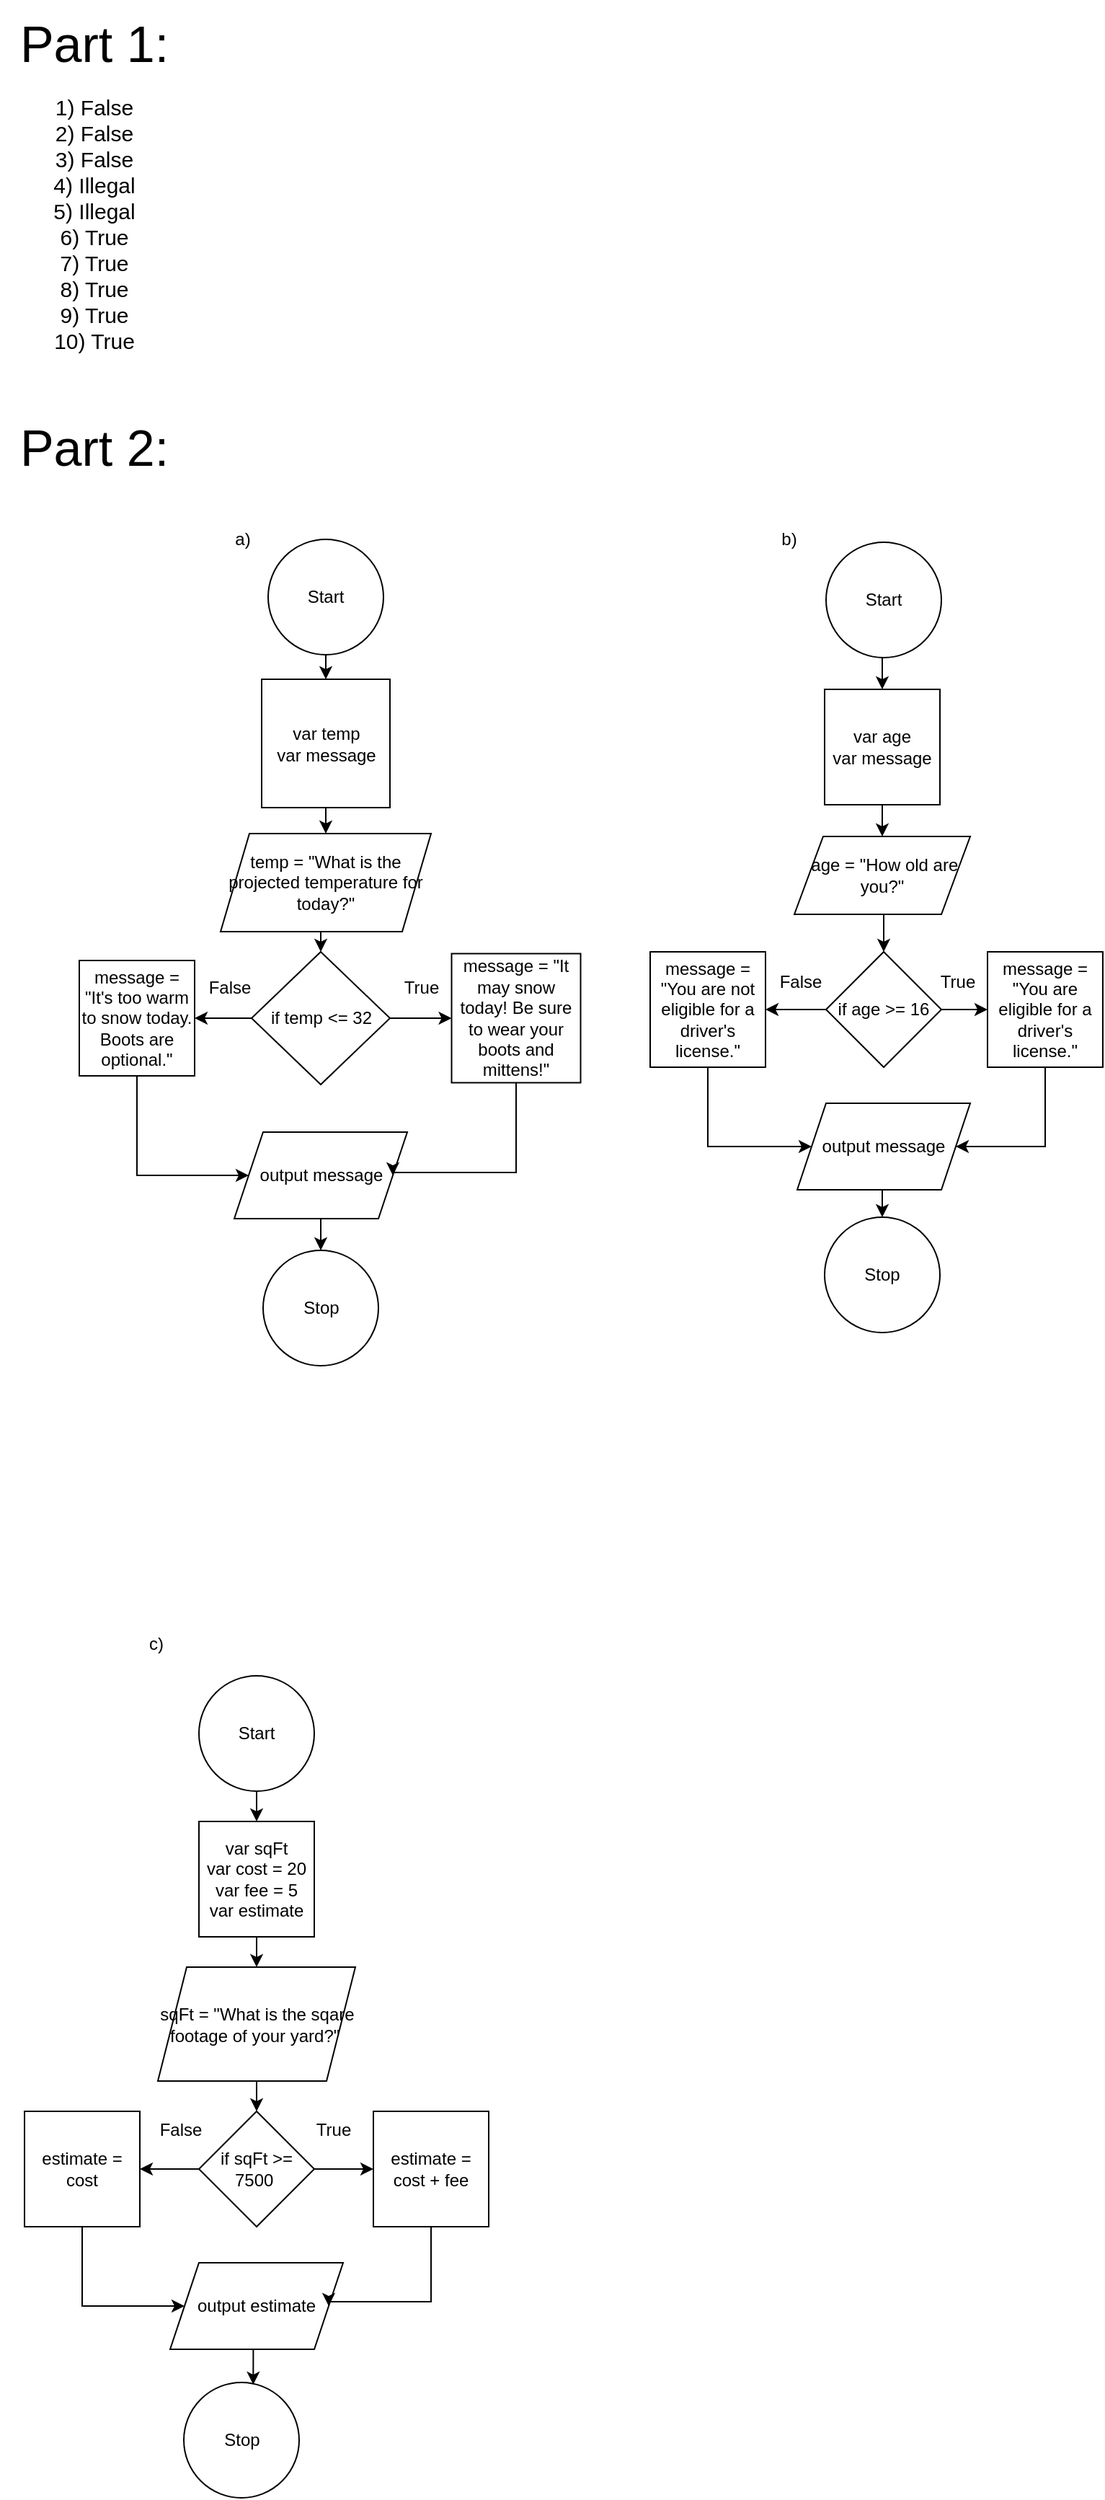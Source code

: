 <mxfile version="24.7.8">
  <diagram name="Page-1" id="uubvkQ-EZH9i1Xo36w5T">
    <mxGraphModel dx="985" dy="472" grid="0" gridSize="10" guides="1" tooltips="1" connect="1" arrows="1" fold="1" page="1" pageScale="1" pageWidth="850" pageHeight="1100" math="0" shadow="0">
      <root>
        <mxCell id="0" />
        <mxCell id="1" parent="0" />
        <mxCell id="OTOWTnrWBPmuxcwwUDZx-1" value="&lt;font style=&quot;font-size: 15px;&quot;&gt;1) False&lt;/font&gt;&lt;div style=&quot;font-size: 15px;&quot;&gt;&lt;font style=&quot;font-size: 15px;&quot;&gt;2) False&lt;/font&gt;&lt;/div&gt;&lt;div style=&quot;font-size: 15px;&quot;&gt;&lt;font style=&quot;font-size: 15px;&quot;&gt;3) False&lt;/font&gt;&lt;/div&gt;&lt;div style=&quot;font-size: 15px;&quot;&gt;&lt;font style=&quot;font-size: 15px;&quot;&gt;4) Illegal&lt;/font&gt;&lt;/div&gt;&lt;div style=&quot;font-size: 15px;&quot;&gt;&lt;font style=&quot;font-size: 15px;&quot;&gt;5) Illegal&lt;/font&gt;&lt;/div&gt;&lt;div style=&quot;font-size: 15px;&quot;&gt;&lt;font style=&quot;font-size: 15px;&quot;&gt;6) True&lt;/font&gt;&lt;/div&gt;&lt;div style=&quot;font-size: 15px;&quot;&gt;&lt;font style=&quot;font-size: 15px;&quot;&gt;7) True&lt;/font&gt;&lt;/div&gt;&lt;div style=&quot;font-size: 15px;&quot;&gt;&lt;font style=&quot;font-size: 15px;&quot;&gt;8) True&lt;/font&gt;&lt;/div&gt;&lt;div style=&quot;font-size: 15px;&quot;&gt;&lt;font style=&quot;font-size: 15px;&quot;&gt;9) True&lt;/font&gt;&lt;/div&gt;&lt;div style=&quot;font-size: 15px;&quot;&gt;&lt;font style=&quot;font-size: 15px;&quot;&gt;10) True&lt;/font&gt;&lt;/div&gt;" style="text;html=1;align=center;verticalAlign=middle;resizable=0;points=[];autosize=1;strokeColor=none;fillColor=none;" vertex="1" parent="1">
          <mxGeometry x="40" y="60" width="80" height="190" as="geometry" />
        </mxCell>
        <mxCell id="OTOWTnrWBPmuxcwwUDZx-2" value="&lt;font style=&quot;font-size: 35px;&quot;&gt;Part 1:&lt;/font&gt;" style="text;html=1;align=center;verticalAlign=middle;resizable=0;points=[];autosize=1;strokeColor=none;fillColor=none;" vertex="1" parent="1">
          <mxGeometry x="15" width="130" height="60" as="geometry" />
        </mxCell>
        <mxCell id="OTOWTnrWBPmuxcwwUDZx-3" value="&lt;font style=&quot;font-size: 35px;&quot;&gt;Part 2:&lt;/font&gt;" style="text;html=1;align=center;verticalAlign=middle;resizable=0;points=[];autosize=1;strokeColor=none;fillColor=none;" vertex="1" parent="1">
          <mxGeometry x="15" y="280" width="130" height="60" as="geometry" />
        </mxCell>
        <mxCell id="OTOWTnrWBPmuxcwwUDZx-8" style="edgeStyle=orthogonalEdgeStyle;rounded=0;orthogonalLoop=1;jettySize=auto;html=1;exitX=0.5;exitY=1;exitDx=0;exitDy=0;entryX=0.5;entryY=0;entryDx=0;entryDy=0;" edge="1" parent="1" source="OTOWTnrWBPmuxcwwUDZx-4" target="OTOWTnrWBPmuxcwwUDZx-5">
          <mxGeometry relative="1" as="geometry" />
        </mxCell>
        <mxCell id="OTOWTnrWBPmuxcwwUDZx-4" value="Start" style="ellipse;whiteSpace=wrap;html=1;aspect=fixed;fillColor=none;" vertex="1" parent="1">
          <mxGeometry x="201" y="374" width="80" height="80" as="geometry" />
        </mxCell>
        <mxCell id="OTOWTnrWBPmuxcwwUDZx-54" style="edgeStyle=orthogonalEdgeStyle;rounded=0;orthogonalLoop=1;jettySize=auto;html=1;exitX=0.5;exitY=1;exitDx=0;exitDy=0;entryX=0.5;entryY=0;entryDx=0;entryDy=0;" edge="1" parent="1" source="OTOWTnrWBPmuxcwwUDZx-5" target="OTOWTnrWBPmuxcwwUDZx-53">
          <mxGeometry relative="1" as="geometry" />
        </mxCell>
        <mxCell id="OTOWTnrWBPmuxcwwUDZx-5" value="var temp&lt;div&gt;var message&lt;/div&gt;" style="whiteSpace=wrap;html=1;aspect=fixed;fillColor=none;labelBackgroundColor=none;" vertex="1" parent="1">
          <mxGeometry x="196.5" y="471" width="89" height="89" as="geometry" />
        </mxCell>
        <mxCell id="OTOWTnrWBPmuxcwwUDZx-62" style="edgeStyle=orthogonalEdgeStyle;rounded=0;orthogonalLoop=1;jettySize=auto;html=1;exitX=0;exitY=0.5;exitDx=0;exitDy=0;entryX=1;entryY=0.5;entryDx=0;entryDy=0;" edge="1" parent="1" source="OTOWTnrWBPmuxcwwUDZx-6" target="OTOWTnrWBPmuxcwwUDZx-11">
          <mxGeometry relative="1" as="geometry" />
        </mxCell>
        <mxCell id="OTOWTnrWBPmuxcwwUDZx-63" style="edgeStyle=orthogonalEdgeStyle;rounded=0;orthogonalLoop=1;jettySize=auto;html=1;exitX=1;exitY=0.5;exitDx=0;exitDy=0;entryX=0;entryY=0.5;entryDx=0;entryDy=0;" edge="1" parent="1" source="OTOWTnrWBPmuxcwwUDZx-6" target="OTOWTnrWBPmuxcwwUDZx-12">
          <mxGeometry relative="1" as="geometry" />
        </mxCell>
        <mxCell id="OTOWTnrWBPmuxcwwUDZx-6" value="if temp &amp;lt;= 32" style="rhombus;whiteSpace=wrap;html=1;fillColor=none;" vertex="1" parent="1">
          <mxGeometry x="189.5" y="660" width="96" height="92" as="geometry" />
        </mxCell>
        <mxCell id="OTOWTnrWBPmuxcwwUDZx-65" style="edgeStyle=orthogonalEdgeStyle;rounded=0;orthogonalLoop=1;jettySize=auto;html=1;exitX=0.5;exitY=1;exitDx=0;exitDy=0;entryX=0;entryY=0.5;entryDx=0;entryDy=0;" edge="1" parent="1" source="OTOWTnrWBPmuxcwwUDZx-11" target="OTOWTnrWBPmuxcwwUDZx-15">
          <mxGeometry relative="1" as="geometry">
            <mxPoint x="110" y="823.447" as="targetPoint" />
            <Array as="points">
              <mxPoint x="110" y="815" />
            </Array>
          </mxGeometry>
        </mxCell>
        <mxCell id="OTOWTnrWBPmuxcwwUDZx-11" value="message = &quot;It&#39;s too warm to snow today. Boots are optional.&quot;" style="whiteSpace=wrap;html=1;aspect=fixed;fillColor=none;" vertex="1" parent="1">
          <mxGeometry x="70" y="666" width="80" height="80" as="geometry" />
        </mxCell>
        <mxCell id="OTOWTnrWBPmuxcwwUDZx-66" style="edgeStyle=orthogonalEdgeStyle;rounded=0;orthogonalLoop=1;jettySize=auto;html=1;exitX=0.5;exitY=1;exitDx=0;exitDy=0;entryX=1;entryY=0.5;entryDx=0;entryDy=0;" edge="1" parent="1" source="OTOWTnrWBPmuxcwwUDZx-12" target="OTOWTnrWBPmuxcwwUDZx-15">
          <mxGeometry relative="1" as="geometry">
            <Array as="points">
              <mxPoint x="373" y="813" />
              <mxPoint x="288" y="813" />
            </Array>
          </mxGeometry>
        </mxCell>
        <mxCell id="OTOWTnrWBPmuxcwwUDZx-12" value="message = &quot;It may snow today! Be sure to wear your boots and mittens!&quot;" style="whiteSpace=wrap;html=1;aspect=fixed;fillColor=none;" vertex="1" parent="1">
          <mxGeometry x="328.25" y="661.25" width="89.5" height="89.5" as="geometry" />
        </mxCell>
        <mxCell id="OTOWTnrWBPmuxcwwUDZx-67" style="edgeStyle=orthogonalEdgeStyle;rounded=0;orthogonalLoop=1;jettySize=auto;html=1;exitX=0.5;exitY=1;exitDx=0;exitDy=0;" edge="1" parent="1" source="OTOWTnrWBPmuxcwwUDZx-15" target="OTOWTnrWBPmuxcwwUDZx-16">
          <mxGeometry relative="1" as="geometry" />
        </mxCell>
        <mxCell id="OTOWTnrWBPmuxcwwUDZx-15" value="output message" style="shape=parallelogram;perimeter=parallelogramPerimeter;whiteSpace=wrap;html=1;fixedSize=1;fillColor=none;" vertex="1" parent="1">
          <mxGeometry x="177.5" y="785" width="120" height="60" as="geometry" />
        </mxCell>
        <mxCell id="OTOWTnrWBPmuxcwwUDZx-16" value="Stop" style="ellipse;whiteSpace=wrap;html=1;aspect=fixed;fillColor=none;" vertex="1" parent="1">
          <mxGeometry x="197.5" y="867" width="80" height="80" as="geometry" />
        </mxCell>
        <mxCell id="OTOWTnrWBPmuxcwwUDZx-20" value="False" style="text;html=1;align=center;verticalAlign=middle;resizable=0;points=[];autosize=1;strokeColor=none;fillColor=none;" vertex="1" parent="1">
          <mxGeometry x="150" y="672" width="47" height="26" as="geometry" />
        </mxCell>
        <mxCell id="OTOWTnrWBPmuxcwwUDZx-21" value="True" style="text;html=1;align=center;verticalAlign=middle;resizable=0;points=[];autosize=1;strokeColor=none;fillColor=none;" vertex="1" parent="1">
          <mxGeometry x="285.5" y="672" width="42" height="26" as="geometry" />
        </mxCell>
        <mxCell id="OTOWTnrWBPmuxcwwUDZx-23" value="a)" style="text;html=1;align=center;verticalAlign=middle;resizable=0;points=[];autosize=1;strokeColor=none;fillColor=none;" vertex="1" parent="1">
          <mxGeometry x="168" y="361" width="29" height="26" as="geometry" />
        </mxCell>
        <mxCell id="OTOWTnrWBPmuxcwwUDZx-34" style="edgeStyle=orthogonalEdgeStyle;rounded=0;orthogonalLoop=1;jettySize=auto;html=1;exitX=0.5;exitY=1;exitDx=0;exitDy=0;entryX=0.5;entryY=0;entryDx=0;entryDy=0;" edge="1" parent="1" source="OTOWTnrWBPmuxcwwUDZx-25" target="OTOWTnrWBPmuxcwwUDZx-27">
          <mxGeometry relative="1" as="geometry" />
        </mxCell>
        <mxCell id="OTOWTnrWBPmuxcwwUDZx-25" value="Start" style="ellipse;whiteSpace=wrap;html=1;aspect=fixed;fillColor=none;" vertex="1" parent="1">
          <mxGeometry x="588" y="376" width="80" height="80" as="geometry" />
        </mxCell>
        <mxCell id="OTOWTnrWBPmuxcwwUDZx-26" value="b)" style="text;html=1;align=center;verticalAlign=middle;resizable=0;points=[];autosize=1;strokeColor=none;fillColor=none;" vertex="1" parent="1">
          <mxGeometry x="547" y="361" width="29" height="26" as="geometry" />
        </mxCell>
        <mxCell id="OTOWTnrWBPmuxcwwUDZx-51" style="edgeStyle=orthogonalEdgeStyle;rounded=0;orthogonalLoop=1;jettySize=auto;html=1;exitX=0.5;exitY=1;exitDx=0;exitDy=0;entryX=0.5;entryY=0;entryDx=0;entryDy=0;" edge="1" parent="1" source="OTOWTnrWBPmuxcwwUDZx-27" target="OTOWTnrWBPmuxcwwUDZx-50">
          <mxGeometry relative="1" as="geometry" />
        </mxCell>
        <mxCell id="OTOWTnrWBPmuxcwwUDZx-27" value="var age&lt;div&gt;var message&lt;/div&gt;" style="whiteSpace=wrap;html=1;aspect=fixed;fillColor=none;" vertex="1" parent="1">
          <mxGeometry x="587" y="478" width="80" height="80" as="geometry" />
        </mxCell>
        <mxCell id="OTOWTnrWBPmuxcwwUDZx-37" style="edgeStyle=orthogonalEdgeStyle;rounded=0;orthogonalLoop=1;jettySize=auto;html=1;exitX=1;exitY=0.5;exitDx=0;exitDy=0;" edge="1" parent="1" source="OTOWTnrWBPmuxcwwUDZx-28" target="OTOWTnrWBPmuxcwwUDZx-30">
          <mxGeometry relative="1" as="geometry" />
        </mxCell>
        <mxCell id="OTOWTnrWBPmuxcwwUDZx-70" style="edgeStyle=orthogonalEdgeStyle;rounded=0;orthogonalLoop=1;jettySize=auto;html=1;exitX=0;exitY=0.5;exitDx=0;exitDy=0;entryX=1;entryY=0.5;entryDx=0;entryDy=0;" edge="1" parent="1" source="OTOWTnrWBPmuxcwwUDZx-28" target="OTOWTnrWBPmuxcwwUDZx-31">
          <mxGeometry relative="1" as="geometry" />
        </mxCell>
        <mxCell id="OTOWTnrWBPmuxcwwUDZx-28" value="if age &amp;gt;= 16" style="rhombus;whiteSpace=wrap;html=1;fillColor=none;" vertex="1" parent="1">
          <mxGeometry x="588" y="660" width="80" height="80" as="geometry" />
        </mxCell>
        <mxCell id="OTOWTnrWBPmuxcwwUDZx-72" style="edgeStyle=orthogonalEdgeStyle;rounded=0;orthogonalLoop=1;jettySize=auto;html=1;exitX=0.5;exitY=1;exitDx=0;exitDy=0;entryX=1;entryY=0.5;entryDx=0;entryDy=0;" edge="1" parent="1" source="OTOWTnrWBPmuxcwwUDZx-30" target="OTOWTnrWBPmuxcwwUDZx-32">
          <mxGeometry relative="1" as="geometry">
            <Array as="points">
              <mxPoint x="740" y="795" />
            </Array>
          </mxGeometry>
        </mxCell>
        <mxCell id="OTOWTnrWBPmuxcwwUDZx-30" value="message = &quot;You are eligible for a driver&#39;s license.&quot;" style="whiteSpace=wrap;html=1;aspect=fixed;fillColor=none;" vertex="1" parent="1">
          <mxGeometry x="700" y="660" width="80" height="80" as="geometry" />
        </mxCell>
        <mxCell id="OTOWTnrWBPmuxcwwUDZx-71" style="edgeStyle=orthogonalEdgeStyle;rounded=0;orthogonalLoop=1;jettySize=auto;html=1;exitX=0.5;exitY=1;exitDx=0;exitDy=0;entryX=0;entryY=0.5;entryDx=0;entryDy=0;" edge="1" parent="1" source="OTOWTnrWBPmuxcwwUDZx-31" target="OTOWTnrWBPmuxcwwUDZx-32">
          <mxGeometry relative="1" as="geometry">
            <Array as="points">
              <mxPoint x="506" y="795" />
            </Array>
          </mxGeometry>
        </mxCell>
        <mxCell id="OTOWTnrWBPmuxcwwUDZx-31" value="message = &quot;You are not eligible for a driver&#39;s license.&quot;" style="whiteSpace=wrap;html=1;aspect=fixed;fillColor=none;" vertex="1" parent="1">
          <mxGeometry x="466" y="660" width="80" height="80" as="geometry" />
        </mxCell>
        <mxCell id="OTOWTnrWBPmuxcwwUDZx-73" style="edgeStyle=orthogonalEdgeStyle;rounded=0;orthogonalLoop=1;jettySize=auto;html=1;exitX=0.5;exitY=1;exitDx=0;exitDy=0;entryX=0.5;entryY=0;entryDx=0;entryDy=0;" edge="1" parent="1" source="OTOWTnrWBPmuxcwwUDZx-32" target="OTOWTnrWBPmuxcwwUDZx-33">
          <mxGeometry relative="1" as="geometry" />
        </mxCell>
        <mxCell id="OTOWTnrWBPmuxcwwUDZx-32" value="output message" style="shape=parallelogram;perimeter=parallelogramPerimeter;whiteSpace=wrap;html=1;fixedSize=1;fillColor=none;" vertex="1" parent="1">
          <mxGeometry x="568" y="765" width="120" height="60" as="geometry" />
        </mxCell>
        <mxCell id="OTOWTnrWBPmuxcwwUDZx-33" value="Stop" style="ellipse;whiteSpace=wrap;html=1;aspect=fixed;fillColor=none;" vertex="1" parent="1">
          <mxGeometry x="587" y="844" width="80" height="80" as="geometry" />
        </mxCell>
        <mxCell id="OTOWTnrWBPmuxcwwUDZx-42" value="True" style="text;html=1;align=center;verticalAlign=middle;resizable=0;points=[];autosize=1;strokeColor=none;fillColor=none;" vertex="1" parent="1">
          <mxGeometry x="658" y="668" width="42" height="26" as="geometry" />
        </mxCell>
        <mxCell id="OTOWTnrWBPmuxcwwUDZx-44" value="False" style="text;html=1;align=center;verticalAlign=middle;resizable=0;points=[];autosize=1;strokeColor=none;fillColor=none;" vertex="1" parent="1">
          <mxGeometry x="546" y="668" width="47" height="26" as="geometry" />
        </mxCell>
        <mxCell id="OTOWTnrWBPmuxcwwUDZx-80" style="edgeStyle=orthogonalEdgeStyle;rounded=0;orthogonalLoop=1;jettySize=auto;html=1;exitX=0.5;exitY=1;exitDx=0;exitDy=0;entryX=0.5;entryY=0;entryDx=0;entryDy=0;" edge="1" parent="1" source="OTOWTnrWBPmuxcwwUDZx-45" target="OTOWTnrWBPmuxcwwUDZx-47">
          <mxGeometry relative="1" as="geometry" />
        </mxCell>
        <mxCell id="OTOWTnrWBPmuxcwwUDZx-45" value="Start" style="ellipse;whiteSpace=wrap;html=1;aspect=fixed;fillColor=none;" vertex="1" parent="1">
          <mxGeometry x="153" y="1162" width="80" height="80" as="geometry" />
        </mxCell>
        <mxCell id="OTOWTnrWBPmuxcwwUDZx-46" value="c)" style="text;html=1;align=center;verticalAlign=middle;resizable=0;points=[];autosize=1;strokeColor=none;fillColor=none;" vertex="1" parent="1">
          <mxGeometry x="109" y="1127" width="28" height="26" as="geometry" />
        </mxCell>
        <mxCell id="OTOWTnrWBPmuxcwwUDZx-81" style="edgeStyle=orthogonalEdgeStyle;rounded=0;orthogonalLoop=1;jettySize=auto;html=1;exitX=0.5;exitY=1;exitDx=0;exitDy=0;entryX=0.5;entryY=0;entryDx=0;entryDy=0;" edge="1" parent="1" source="OTOWTnrWBPmuxcwwUDZx-47" target="OTOWTnrWBPmuxcwwUDZx-49">
          <mxGeometry relative="1" as="geometry" />
        </mxCell>
        <mxCell id="OTOWTnrWBPmuxcwwUDZx-47" value="var sqFt&lt;div&gt;var cost = 20&lt;/div&gt;&lt;div&gt;var fee = 5&lt;/div&gt;&lt;div&gt;var estimate&lt;/div&gt;" style="whiteSpace=wrap;html=1;aspect=fixed;fillColor=none;" vertex="1" parent="1">
          <mxGeometry x="153" y="1263" width="80" height="80" as="geometry" />
        </mxCell>
        <mxCell id="OTOWTnrWBPmuxcwwUDZx-74" style="edgeStyle=orthogonalEdgeStyle;rounded=0;orthogonalLoop=1;jettySize=auto;html=1;exitX=1;exitY=0.5;exitDx=0;exitDy=0;entryX=0;entryY=0.5;entryDx=0;entryDy=0;" edge="1" parent="1" source="OTOWTnrWBPmuxcwwUDZx-48" target="OTOWTnrWBPmuxcwwUDZx-57">
          <mxGeometry relative="1" as="geometry" />
        </mxCell>
        <mxCell id="OTOWTnrWBPmuxcwwUDZx-75" style="edgeStyle=orthogonalEdgeStyle;rounded=0;orthogonalLoop=1;jettySize=auto;html=1;exitX=0;exitY=0.5;exitDx=0;exitDy=0;entryX=1;entryY=0.5;entryDx=0;entryDy=0;" edge="1" parent="1" source="OTOWTnrWBPmuxcwwUDZx-48" target="OTOWTnrWBPmuxcwwUDZx-59">
          <mxGeometry relative="1" as="geometry" />
        </mxCell>
        <mxCell id="OTOWTnrWBPmuxcwwUDZx-48" value="if sqFt &amp;gt;= 7500&amp;nbsp;" style="rhombus;whiteSpace=wrap;html=1;fillColor=none;" vertex="1" parent="1">
          <mxGeometry x="153" y="1464" width="80" height="80" as="geometry" />
        </mxCell>
        <mxCell id="OTOWTnrWBPmuxcwwUDZx-82" style="edgeStyle=orthogonalEdgeStyle;rounded=0;orthogonalLoop=1;jettySize=auto;html=1;exitX=0.5;exitY=1;exitDx=0;exitDy=0;entryX=0.5;entryY=0;entryDx=0;entryDy=0;" edge="1" parent="1" source="OTOWTnrWBPmuxcwwUDZx-49" target="OTOWTnrWBPmuxcwwUDZx-48">
          <mxGeometry relative="1" as="geometry" />
        </mxCell>
        <mxCell id="OTOWTnrWBPmuxcwwUDZx-49" value="sqFt = &quot;What is the sqare footage of your yard?&quot;&lt;span style=&quot;background-color: initial;&quot;&gt;&amp;nbsp;&lt;/span&gt;" style="shape=parallelogram;perimeter=parallelogramPerimeter;whiteSpace=wrap;html=1;fixedSize=1;fillColor=none;" vertex="1" parent="1">
          <mxGeometry x="124.5" y="1364" width="137" height="79" as="geometry" />
        </mxCell>
        <mxCell id="OTOWTnrWBPmuxcwwUDZx-52" style="edgeStyle=orthogonalEdgeStyle;rounded=0;orthogonalLoop=1;jettySize=auto;html=1;exitX=0.5;exitY=1;exitDx=0;exitDy=0;entryX=0.5;entryY=0;entryDx=0;entryDy=0;" edge="1" parent="1" source="OTOWTnrWBPmuxcwwUDZx-50" target="OTOWTnrWBPmuxcwwUDZx-28">
          <mxGeometry relative="1" as="geometry" />
        </mxCell>
        <mxCell id="OTOWTnrWBPmuxcwwUDZx-50" value="&amp;nbsp;age = &quot;How old are you?&quot;" style="shape=parallelogram;perimeter=parallelogramPerimeter;whiteSpace=wrap;html=1;fixedSize=1;fillColor=none;" vertex="1" parent="1">
          <mxGeometry x="566" y="580" width="122" height="54" as="geometry" />
        </mxCell>
        <mxCell id="OTOWTnrWBPmuxcwwUDZx-55" style="edgeStyle=orthogonalEdgeStyle;rounded=0;orthogonalLoop=1;jettySize=auto;html=1;exitX=0.5;exitY=1;exitDx=0;exitDy=0;entryX=0.5;entryY=0;entryDx=0;entryDy=0;" edge="1" parent="1" source="OTOWTnrWBPmuxcwwUDZx-53" target="OTOWTnrWBPmuxcwwUDZx-6">
          <mxGeometry relative="1" as="geometry" />
        </mxCell>
        <mxCell id="OTOWTnrWBPmuxcwwUDZx-53" value="temp = &quot;What is the projected temperature for today?&quot;" style="shape=parallelogram;perimeter=parallelogramPerimeter;whiteSpace=wrap;html=1;fixedSize=1;fillColor=none;" vertex="1" parent="1">
          <mxGeometry x="168" y="578" width="146" height="68" as="geometry" />
        </mxCell>
        <mxCell id="OTOWTnrWBPmuxcwwUDZx-84" style="edgeStyle=orthogonalEdgeStyle;rounded=0;orthogonalLoop=1;jettySize=auto;html=1;exitX=0.5;exitY=1;exitDx=0;exitDy=0;entryX=1;entryY=0.5;entryDx=0;entryDy=0;" edge="1" parent="1" source="OTOWTnrWBPmuxcwwUDZx-57" target="OTOWTnrWBPmuxcwwUDZx-61">
          <mxGeometry relative="1" as="geometry">
            <Array as="points">
              <mxPoint x="314" y="1596" />
              <mxPoint x="243" y="1596" />
            </Array>
          </mxGeometry>
        </mxCell>
        <mxCell id="OTOWTnrWBPmuxcwwUDZx-57" value="estimate = cost + fee" style="whiteSpace=wrap;html=1;aspect=fixed;fillColor=none;" vertex="1" parent="1">
          <mxGeometry x="274" y="1464" width="80" height="80" as="geometry" />
        </mxCell>
        <mxCell id="OTOWTnrWBPmuxcwwUDZx-83" style="edgeStyle=orthogonalEdgeStyle;rounded=0;orthogonalLoop=1;jettySize=auto;html=1;exitX=0.5;exitY=1;exitDx=0;exitDy=0;entryX=0;entryY=0.5;entryDx=0;entryDy=0;" edge="1" parent="1" source="OTOWTnrWBPmuxcwwUDZx-59" target="OTOWTnrWBPmuxcwwUDZx-61">
          <mxGeometry relative="1" as="geometry">
            <Array as="points">
              <mxPoint x="72" y="1599" />
            </Array>
          </mxGeometry>
        </mxCell>
        <mxCell id="OTOWTnrWBPmuxcwwUDZx-59" value="estimate = cost" style="whiteSpace=wrap;html=1;aspect=fixed;fillColor=none;" vertex="1" parent="1">
          <mxGeometry x="32" y="1464" width="80" height="80" as="geometry" />
        </mxCell>
        <mxCell id="OTOWTnrWBPmuxcwwUDZx-60" value="Stop" style="ellipse;whiteSpace=wrap;html=1;aspect=fixed;fillColor=none;" vertex="1" parent="1">
          <mxGeometry x="142.5" y="1652" width="80" height="80" as="geometry" />
        </mxCell>
        <mxCell id="OTOWTnrWBPmuxcwwUDZx-61" value="output estimate" style="shape=parallelogram;perimeter=parallelogramPerimeter;whiteSpace=wrap;html=1;fixedSize=1;fillColor=none;" vertex="1" parent="1">
          <mxGeometry x="133" y="1569" width="120" height="60" as="geometry" />
        </mxCell>
        <mxCell id="OTOWTnrWBPmuxcwwUDZx-76" value="True" style="text;html=1;align=center;verticalAlign=middle;resizable=0;points=[];autosize=1;strokeColor=none;fillColor=none;" vertex="1" parent="1">
          <mxGeometry x="225" y="1464" width="42" height="26" as="geometry" />
        </mxCell>
        <mxCell id="OTOWTnrWBPmuxcwwUDZx-77" value="False" style="text;html=1;align=center;verticalAlign=middle;resizable=0;points=[];autosize=1;strokeColor=none;fillColor=none;" vertex="1" parent="1">
          <mxGeometry x="116" y="1464" width="47" height="26" as="geometry" />
        </mxCell>
        <mxCell id="OTOWTnrWBPmuxcwwUDZx-79" style="edgeStyle=orthogonalEdgeStyle;rounded=0;orthogonalLoop=1;jettySize=auto;html=1;exitX=0.5;exitY=1;exitDx=0;exitDy=0;entryX=0.602;entryY=0.019;entryDx=0;entryDy=0;entryPerimeter=0;" edge="1" parent="1" source="OTOWTnrWBPmuxcwwUDZx-61" target="OTOWTnrWBPmuxcwwUDZx-60">
          <mxGeometry relative="1" as="geometry" />
        </mxCell>
      </root>
    </mxGraphModel>
  </diagram>
</mxfile>
